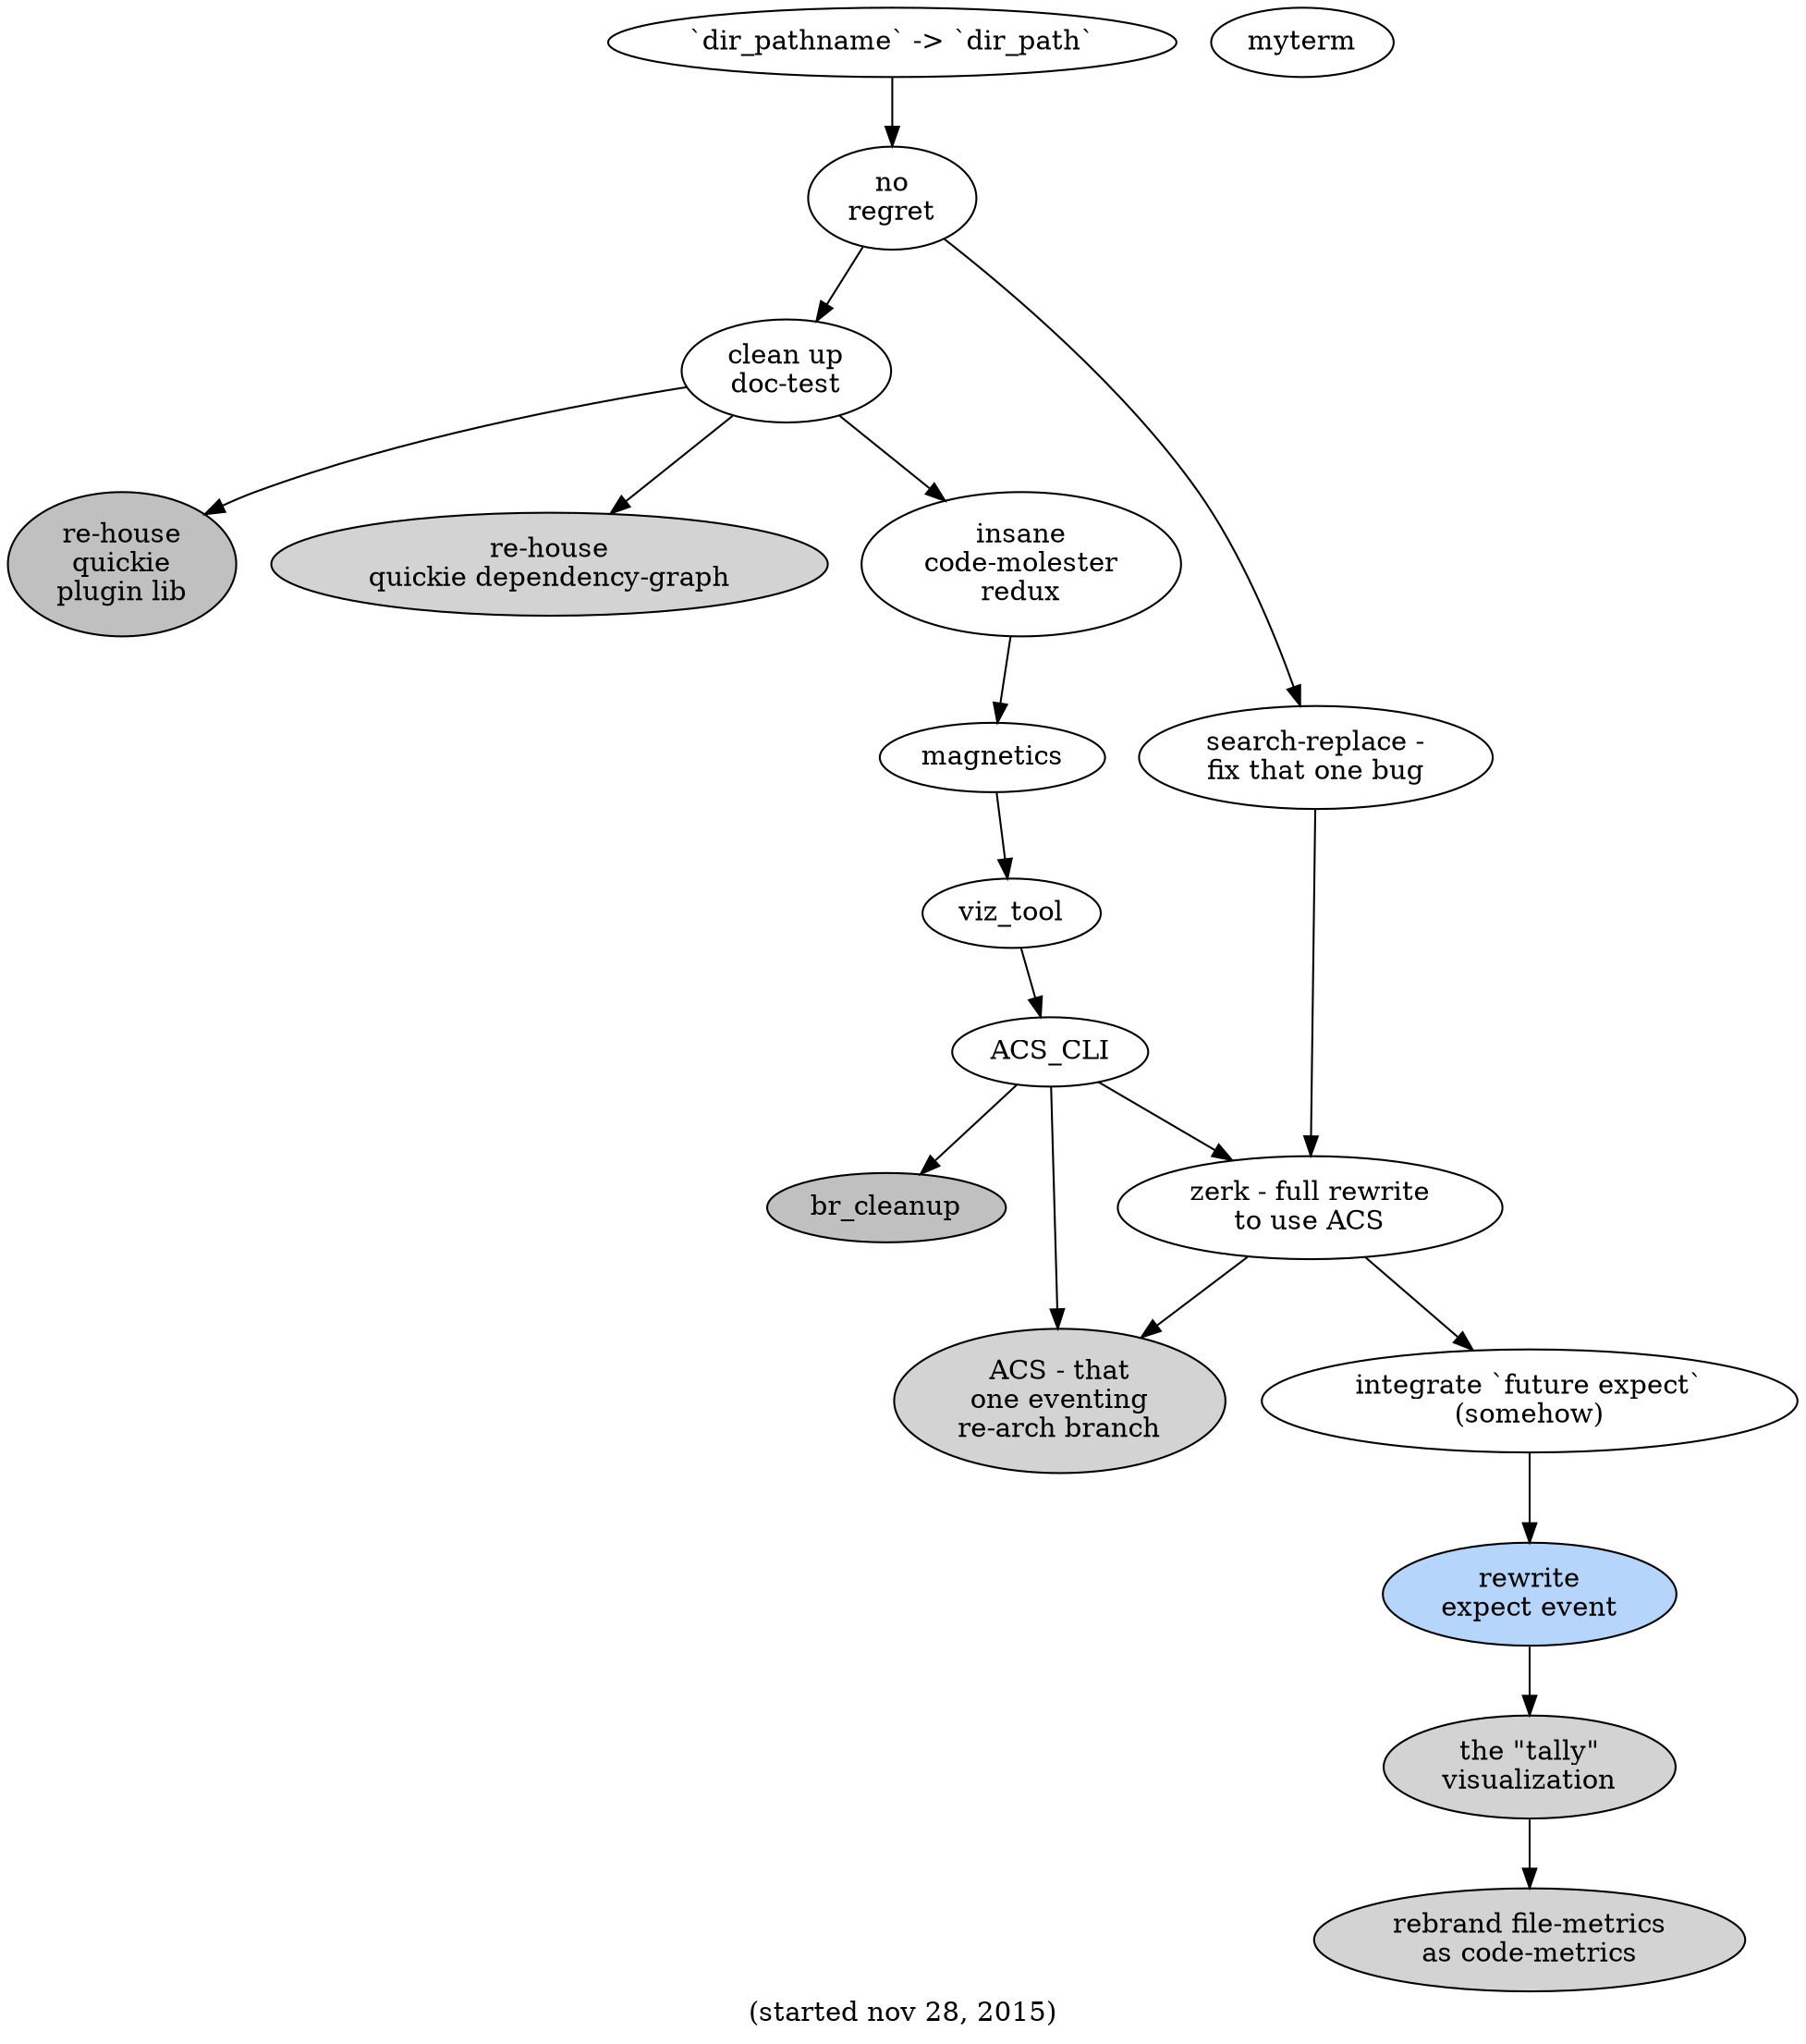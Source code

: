 digraph g {

  /* color for active thing: #b5d5fb */

  label="(started nov 28, 2015)"

  clean_up_doctest -> re_house_xx
  re_house_xx [label="re-house\nquickie\nplugin lib" fillcolor="gray" style="filled"]
  clean_up_doctest [label="clean up\ndoc-test" ]
  clean_up_doctest -> re_house_yy
  re_house_yy [label="re-house\nquickie dependency-graph" style="filled"]
  clean_up_doctest->insane_CM_redux
  insane_CM_redux [label="insane\ncode-molester\nredux"]

  insane_CM_redux->mag
  mag [label="magnetics" ]
  mag -> viz_tool

  viz_tool -> ACS_CLI
  ACS_CLI -> br_cleanup
  ACS_CLI -> acs
  ACS_CLI -> zerk
  br_cleanup [style=filled fillcolor="grey"]

  no_regret -> sea
  no_regret -> clean_up_doctest

  myterm
  dpn->no_regret
  dpn [label="`dir_pathname` -> `dir_path`"]
  sea [label="search-replace -\nfix that one bug"]
  sea->zerk
  zerk [label="zerk - full rewrite\nto use ACS"]
  zerk->futex
  futex [label="integrate `future expect`\n(somehow)"]
  futex->expect_event
  expect_event [label="rewrite\nexpect event" style=filled fillcolor="#b5d5fb"]
  expect_event -> tally
  tally [label="the \"tally\"\nvisualization" style=filled]
  tally -> rfm
  rfm [label="rebrand file-metrics\nas code-metrics" style=filled]
  zerk->acs
  acs [label="ACS - that\none eventing\nre-arch branch" style=filled]
  no_regret [label="no\nregret"]
}
